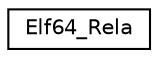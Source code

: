digraph "Graphical Class Hierarchy"
{
 // LATEX_PDF_SIZE
  edge [fontname="Helvetica",fontsize="10",labelfontname="Helvetica",labelfontsize="10"];
  node [fontname="Helvetica",fontsize="10",shape=record];
  rankdir="LR";
  Node0 [label="Elf64_Rela",height=0.2,width=0.4,color="black", fillcolor="white", style="filled",URL="$structElf64__Rela.html",tooltip=" "];
}

